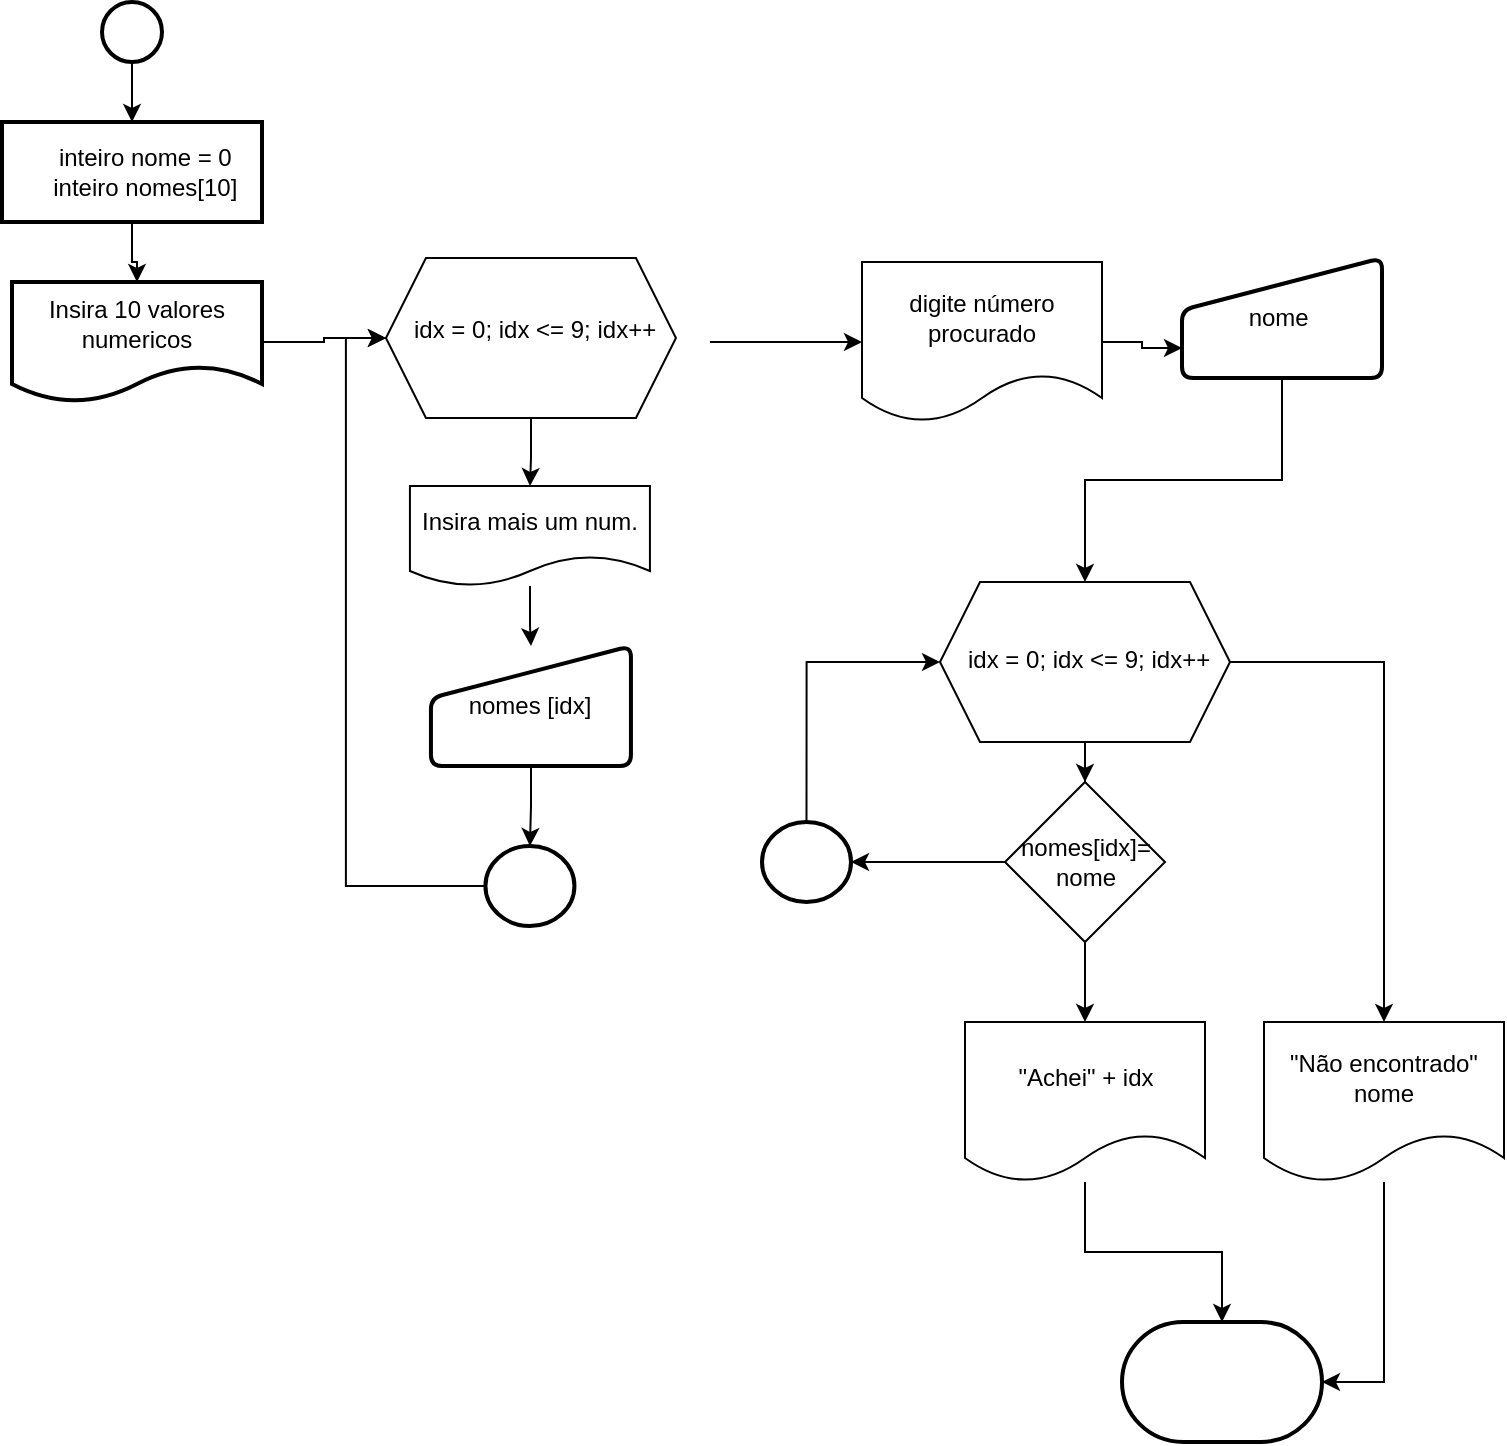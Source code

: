 <mxfile version="22.0.3" type="device">
  <diagram id="C5RBs43oDa-KdzZeNtuy" name="Page-1">
    <mxGraphModel dx="826" dy="871" grid="1" gridSize="10" guides="1" tooltips="1" connect="1" arrows="1" fold="1" page="1" pageScale="1" pageWidth="827" pageHeight="1169" math="0" shadow="0">
      <root>
        <mxCell id="WIyWlLk6GJQsqaUBKTNV-0" />
        <mxCell id="WIyWlLk6GJQsqaUBKTNV-1" parent="WIyWlLk6GJQsqaUBKTNV-0" />
        <mxCell id="gFW3YUw3t3Eu43AXeSie-1" value="" style="edgeStyle=orthogonalEdgeStyle;rounded=0;orthogonalLoop=1;jettySize=auto;html=1;" parent="WIyWlLk6GJQsqaUBKTNV-1" source="uvkjri6FY9MWjZu6di9B-1" target="gFW3YUw3t3Eu43AXeSie-0" edge="1">
          <mxGeometry relative="1" as="geometry" />
        </mxCell>
        <mxCell id="uvkjri6FY9MWjZu6di9B-1" value="" style="strokeWidth=2;html=1;shape=mxgraph.flowchart.start_2;whiteSpace=wrap;" parent="WIyWlLk6GJQsqaUBKTNV-1" vertex="1">
          <mxGeometry x="120" y="20" width="30" height="30" as="geometry" />
        </mxCell>
        <mxCell id="uvkjri6FY9MWjZu6di9B-25" style="edgeStyle=orthogonalEdgeStyle;rounded=0;orthogonalLoop=1;jettySize=auto;html=1;" parent="WIyWlLk6GJQsqaUBKTNV-1" edge="1">
          <mxGeometry relative="1" as="geometry" />
        </mxCell>
        <mxCell id="vmr1aMFzi46B_T9mpgOL-117" value="" style="edgeStyle=orthogonalEdgeStyle;rounded=0;orthogonalLoop=1;jettySize=auto;html=1;" edge="1" parent="WIyWlLk6GJQsqaUBKTNV-1" source="gFW3YUw3t3Eu43AXeSie-0" target="vmr1aMFzi46B_T9mpgOL-116">
          <mxGeometry relative="1" as="geometry" />
        </mxCell>
        <mxCell id="gFW3YUw3t3Eu43AXeSie-0" value="&lt;div&gt;&amp;nbsp; &amp;nbsp; inteiro nome = 0&lt;/div&gt;&lt;div&gt;&amp;nbsp; &amp;nbsp; inteiro nomes[10]&lt;/div&gt;" style="whiteSpace=wrap;html=1;strokeWidth=2;" parent="WIyWlLk6GJQsqaUBKTNV-1" vertex="1">
          <mxGeometry x="70" y="80" width="130" height="50" as="geometry" />
        </mxCell>
        <mxCell id="vmr1aMFzi46B_T9mpgOL-128" style="edgeStyle=orthogonalEdgeStyle;rounded=0;orthogonalLoop=1;jettySize=auto;html=1;entryX=0;entryY=0.5;entryDx=0;entryDy=0;" edge="1" parent="WIyWlLk6GJQsqaUBKTNV-1" source="vmr1aMFzi46B_T9mpgOL-116" target="vmr1aMFzi46B_T9mpgOL-121">
          <mxGeometry relative="1" as="geometry" />
        </mxCell>
        <mxCell id="vmr1aMFzi46B_T9mpgOL-116" value="Insira 10 valores numericos" style="shape=document;whiteSpace=wrap;html=1;boundedLbl=1;strokeWidth=2;" vertex="1" parent="WIyWlLk6GJQsqaUBKTNV-1">
          <mxGeometry x="75" y="160" width="125" height="60" as="geometry" />
        </mxCell>
        <mxCell id="vmr1aMFzi46B_T9mpgOL-120" value="" style="edgeStyle=orthogonalEdgeStyle;rounded=0;orthogonalLoop=1;jettySize=auto;html=1;" edge="1" parent="WIyWlLk6GJQsqaUBKTNV-1" source="vmr1aMFzi46B_T9mpgOL-121" target="vmr1aMFzi46B_T9mpgOL-123">
          <mxGeometry relative="1" as="geometry" />
        </mxCell>
        <mxCell id="vmr1aMFzi46B_T9mpgOL-121" value="" style="shape=hexagon;perimeter=hexagonPerimeter2;whiteSpace=wrap;html=1;fixedSize=1;" vertex="1" parent="WIyWlLk6GJQsqaUBKTNV-1">
          <mxGeometry x="261.97" y="148" width="145" height="80" as="geometry" />
        </mxCell>
        <mxCell id="vmr1aMFzi46B_T9mpgOL-122" style="edgeStyle=orthogonalEdgeStyle;rounded=0;orthogonalLoop=1;jettySize=auto;html=1;" edge="1" parent="WIyWlLk6GJQsqaUBKTNV-1" source="vmr1aMFzi46B_T9mpgOL-123" target="vmr1aMFzi46B_T9mpgOL-125">
          <mxGeometry relative="1" as="geometry" />
        </mxCell>
        <mxCell id="vmr1aMFzi46B_T9mpgOL-123" value="Insira mais um num." style="shape=document;whiteSpace=wrap;html=1;boundedLbl=1;" vertex="1" parent="WIyWlLk6GJQsqaUBKTNV-1">
          <mxGeometry x="273.97" y="262" width="120" height="50" as="geometry" />
        </mxCell>
        <mxCell id="vmr1aMFzi46B_T9mpgOL-124" value="" style="edgeStyle=orthogonalEdgeStyle;rounded=0;orthogonalLoop=1;jettySize=auto;html=1;" edge="1" parent="WIyWlLk6GJQsqaUBKTNV-1" source="vmr1aMFzi46B_T9mpgOL-125" target="vmr1aMFzi46B_T9mpgOL-127">
          <mxGeometry relative="1" as="geometry" />
        </mxCell>
        <mxCell id="vmr1aMFzi46B_T9mpgOL-125" value="nomes [idx]" style="html=1;strokeWidth=2;shape=manualInput;whiteSpace=wrap;rounded=1;size=26;arcSize=11;" vertex="1" parent="WIyWlLk6GJQsqaUBKTNV-1">
          <mxGeometry x="284.47" y="342" width="100" height="60" as="geometry" />
        </mxCell>
        <mxCell id="vmr1aMFzi46B_T9mpgOL-126" style="edgeStyle=orthogonalEdgeStyle;rounded=0;orthogonalLoop=1;jettySize=auto;html=1;entryX=0;entryY=0.5;entryDx=0;entryDy=0;" edge="1" parent="WIyWlLk6GJQsqaUBKTNV-1" source="vmr1aMFzi46B_T9mpgOL-127" target="vmr1aMFzi46B_T9mpgOL-121">
          <mxGeometry relative="1" as="geometry">
            <Array as="points">
              <mxPoint x="241.97" y="462" />
              <mxPoint x="241.97" y="188" />
            </Array>
          </mxGeometry>
        </mxCell>
        <mxCell id="vmr1aMFzi46B_T9mpgOL-127" value="" style="ellipse;whiteSpace=wrap;html=1;strokeWidth=2;rounded=1;arcSize=11;" vertex="1" parent="WIyWlLk6GJQsqaUBKTNV-1">
          <mxGeometry x="311.72" y="442" width="44.5" height="40" as="geometry" />
        </mxCell>
        <mxCell id="vmr1aMFzi46B_T9mpgOL-155" value="" style="edgeStyle=orthogonalEdgeStyle;rounded=0;orthogonalLoop=1;jettySize=auto;html=1;" edge="1" parent="WIyWlLk6GJQsqaUBKTNV-1" source="vmr1aMFzi46B_T9mpgOL-129" target="vmr1aMFzi46B_T9mpgOL-154">
          <mxGeometry relative="1" as="geometry" />
        </mxCell>
        <mxCell id="vmr1aMFzi46B_T9mpgOL-129" value="idx = 0; idx &lt;= 9; idx++" style="text;whiteSpace=wrap;" vertex="1" parent="WIyWlLk6GJQsqaUBKTNV-1">
          <mxGeometry x="273.97" y="170" width="150" height="40" as="geometry" />
        </mxCell>
        <mxCell id="vmr1aMFzi46B_T9mpgOL-160" value="" style="edgeStyle=orthogonalEdgeStyle;rounded=0;orthogonalLoop=1;jettySize=auto;html=1;" edge="1" parent="WIyWlLk6GJQsqaUBKTNV-1" source="vmr1aMFzi46B_T9mpgOL-134" target="vmr1aMFzi46B_T9mpgOL-159">
          <mxGeometry relative="1" as="geometry" />
        </mxCell>
        <mxCell id="vmr1aMFzi46B_T9mpgOL-170" value="" style="edgeStyle=orthogonalEdgeStyle;rounded=0;orthogonalLoop=1;jettySize=auto;html=1;" edge="1" parent="WIyWlLk6GJQsqaUBKTNV-1" source="vmr1aMFzi46B_T9mpgOL-134" target="vmr1aMFzi46B_T9mpgOL-169">
          <mxGeometry relative="1" as="geometry" />
        </mxCell>
        <mxCell id="vmr1aMFzi46B_T9mpgOL-134" value="" style="shape=hexagon;perimeter=hexagonPerimeter2;whiteSpace=wrap;html=1;fixedSize=1;" vertex="1" parent="WIyWlLk6GJQsqaUBKTNV-1">
          <mxGeometry x="539" y="310" width="145" height="80" as="geometry" />
        </mxCell>
        <mxCell id="vmr1aMFzi46B_T9mpgOL-165" style="edgeStyle=orthogonalEdgeStyle;rounded=0;orthogonalLoop=1;jettySize=auto;html=1;exitX=0.5;exitY=0;exitDx=0;exitDy=0;entryX=0;entryY=0.5;entryDx=0;entryDy=0;" edge="1" parent="WIyWlLk6GJQsqaUBKTNV-1" source="vmr1aMFzi46B_T9mpgOL-140" target="vmr1aMFzi46B_T9mpgOL-134">
          <mxGeometry relative="1" as="geometry" />
        </mxCell>
        <mxCell id="vmr1aMFzi46B_T9mpgOL-140" value="" style="ellipse;whiteSpace=wrap;html=1;strokeWidth=2;rounded=1;arcSize=11;" vertex="1" parent="WIyWlLk6GJQsqaUBKTNV-1">
          <mxGeometry x="450" y="430" width="44.5" height="40" as="geometry" />
        </mxCell>
        <mxCell id="vmr1aMFzi46B_T9mpgOL-141" value="idx = 0; idx &lt;= 9; idx++" style="text;whiteSpace=wrap;" vertex="1" parent="WIyWlLk6GJQsqaUBKTNV-1">
          <mxGeometry x="551" y="335" width="150" height="40" as="geometry" />
        </mxCell>
        <mxCell id="vmr1aMFzi46B_T9mpgOL-152" value="" style="strokeWidth=2;html=1;shape=mxgraph.flowchart.terminator;whiteSpace=wrap;" vertex="1" parent="WIyWlLk6GJQsqaUBKTNV-1">
          <mxGeometry x="630" y="680" width="100" height="60" as="geometry" />
        </mxCell>
        <mxCell id="vmr1aMFzi46B_T9mpgOL-157" style="edgeStyle=orthogonalEdgeStyle;rounded=0;orthogonalLoop=1;jettySize=auto;html=1;entryX=0;entryY=0.75;entryDx=0;entryDy=0;" edge="1" parent="WIyWlLk6GJQsqaUBKTNV-1" source="vmr1aMFzi46B_T9mpgOL-154" target="vmr1aMFzi46B_T9mpgOL-156">
          <mxGeometry relative="1" as="geometry" />
        </mxCell>
        <mxCell id="vmr1aMFzi46B_T9mpgOL-154" value="digite número procurado" style="shape=document;whiteSpace=wrap;html=1;boundedLbl=1;" vertex="1" parent="WIyWlLk6GJQsqaUBKTNV-1">
          <mxGeometry x="500" y="150" width="120" height="80" as="geometry" />
        </mxCell>
        <mxCell id="vmr1aMFzi46B_T9mpgOL-158" style="edgeStyle=orthogonalEdgeStyle;rounded=0;orthogonalLoop=1;jettySize=auto;html=1;entryX=0.5;entryY=0;entryDx=0;entryDy=0;" edge="1" parent="WIyWlLk6GJQsqaUBKTNV-1" source="vmr1aMFzi46B_T9mpgOL-156" target="vmr1aMFzi46B_T9mpgOL-134">
          <mxGeometry relative="1" as="geometry" />
        </mxCell>
        <mxCell id="vmr1aMFzi46B_T9mpgOL-156" value="nome&amp;nbsp;" style="html=1;strokeWidth=2;shape=manualInput;whiteSpace=wrap;rounded=1;size=26;arcSize=11;" vertex="1" parent="WIyWlLk6GJQsqaUBKTNV-1">
          <mxGeometry x="660" y="148" width="100" height="60" as="geometry" />
        </mxCell>
        <mxCell id="vmr1aMFzi46B_T9mpgOL-162" value="" style="edgeStyle=orthogonalEdgeStyle;rounded=0;orthogonalLoop=1;jettySize=auto;html=1;" edge="1" parent="WIyWlLk6GJQsqaUBKTNV-1" source="vmr1aMFzi46B_T9mpgOL-159" target="vmr1aMFzi46B_T9mpgOL-161">
          <mxGeometry relative="1" as="geometry" />
        </mxCell>
        <mxCell id="vmr1aMFzi46B_T9mpgOL-164" style="edgeStyle=orthogonalEdgeStyle;rounded=0;orthogonalLoop=1;jettySize=auto;html=1;entryX=1;entryY=0.5;entryDx=0;entryDy=0;" edge="1" parent="WIyWlLk6GJQsqaUBKTNV-1" source="vmr1aMFzi46B_T9mpgOL-159" target="vmr1aMFzi46B_T9mpgOL-140">
          <mxGeometry relative="1" as="geometry" />
        </mxCell>
        <mxCell id="vmr1aMFzi46B_T9mpgOL-159" value="nomes[idx]=&lt;br&gt;nome" style="rhombus;whiteSpace=wrap;html=1;" vertex="1" parent="WIyWlLk6GJQsqaUBKTNV-1">
          <mxGeometry x="571.5" y="410" width="80" height="80" as="geometry" />
        </mxCell>
        <mxCell id="vmr1aMFzi46B_T9mpgOL-161" value="&quot;Achei&quot; + idx" style="shape=document;whiteSpace=wrap;html=1;boundedLbl=1;" vertex="1" parent="WIyWlLk6GJQsqaUBKTNV-1">
          <mxGeometry x="551.5" y="530" width="120" height="80" as="geometry" />
        </mxCell>
        <mxCell id="vmr1aMFzi46B_T9mpgOL-167" style="edgeStyle=orthogonalEdgeStyle;rounded=0;orthogonalLoop=1;jettySize=auto;html=1;entryX=0.5;entryY=0;entryDx=0;entryDy=0;entryPerimeter=0;" edge="1" parent="WIyWlLk6GJQsqaUBKTNV-1" source="vmr1aMFzi46B_T9mpgOL-161" target="vmr1aMFzi46B_T9mpgOL-152">
          <mxGeometry relative="1" as="geometry" />
        </mxCell>
        <mxCell id="vmr1aMFzi46B_T9mpgOL-171" style="edgeStyle=orthogonalEdgeStyle;rounded=0;orthogonalLoop=1;jettySize=auto;html=1;entryX=1;entryY=0.5;entryDx=0;entryDy=0;entryPerimeter=0;" edge="1" parent="WIyWlLk6GJQsqaUBKTNV-1" source="vmr1aMFzi46B_T9mpgOL-169" target="vmr1aMFzi46B_T9mpgOL-152">
          <mxGeometry relative="1" as="geometry">
            <mxPoint x="750.0" y="724.211" as="targetPoint" />
          </mxGeometry>
        </mxCell>
        <mxCell id="vmr1aMFzi46B_T9mpgOL-169" value="&quot;Não encontrado&quot; nome" style="shape=document;whiteSpace=wrap;html=1;boundedLbl=1;" vertex="1" parent="WIyWlLk6GJQsqaUBKTNV-1">
          <mxGeometry x="701" y="530" width="120" height="80" as="geometry" />
        </mxCell>
      </root>
    </mxGraphModel>
  </diagram>
</mxfile>
